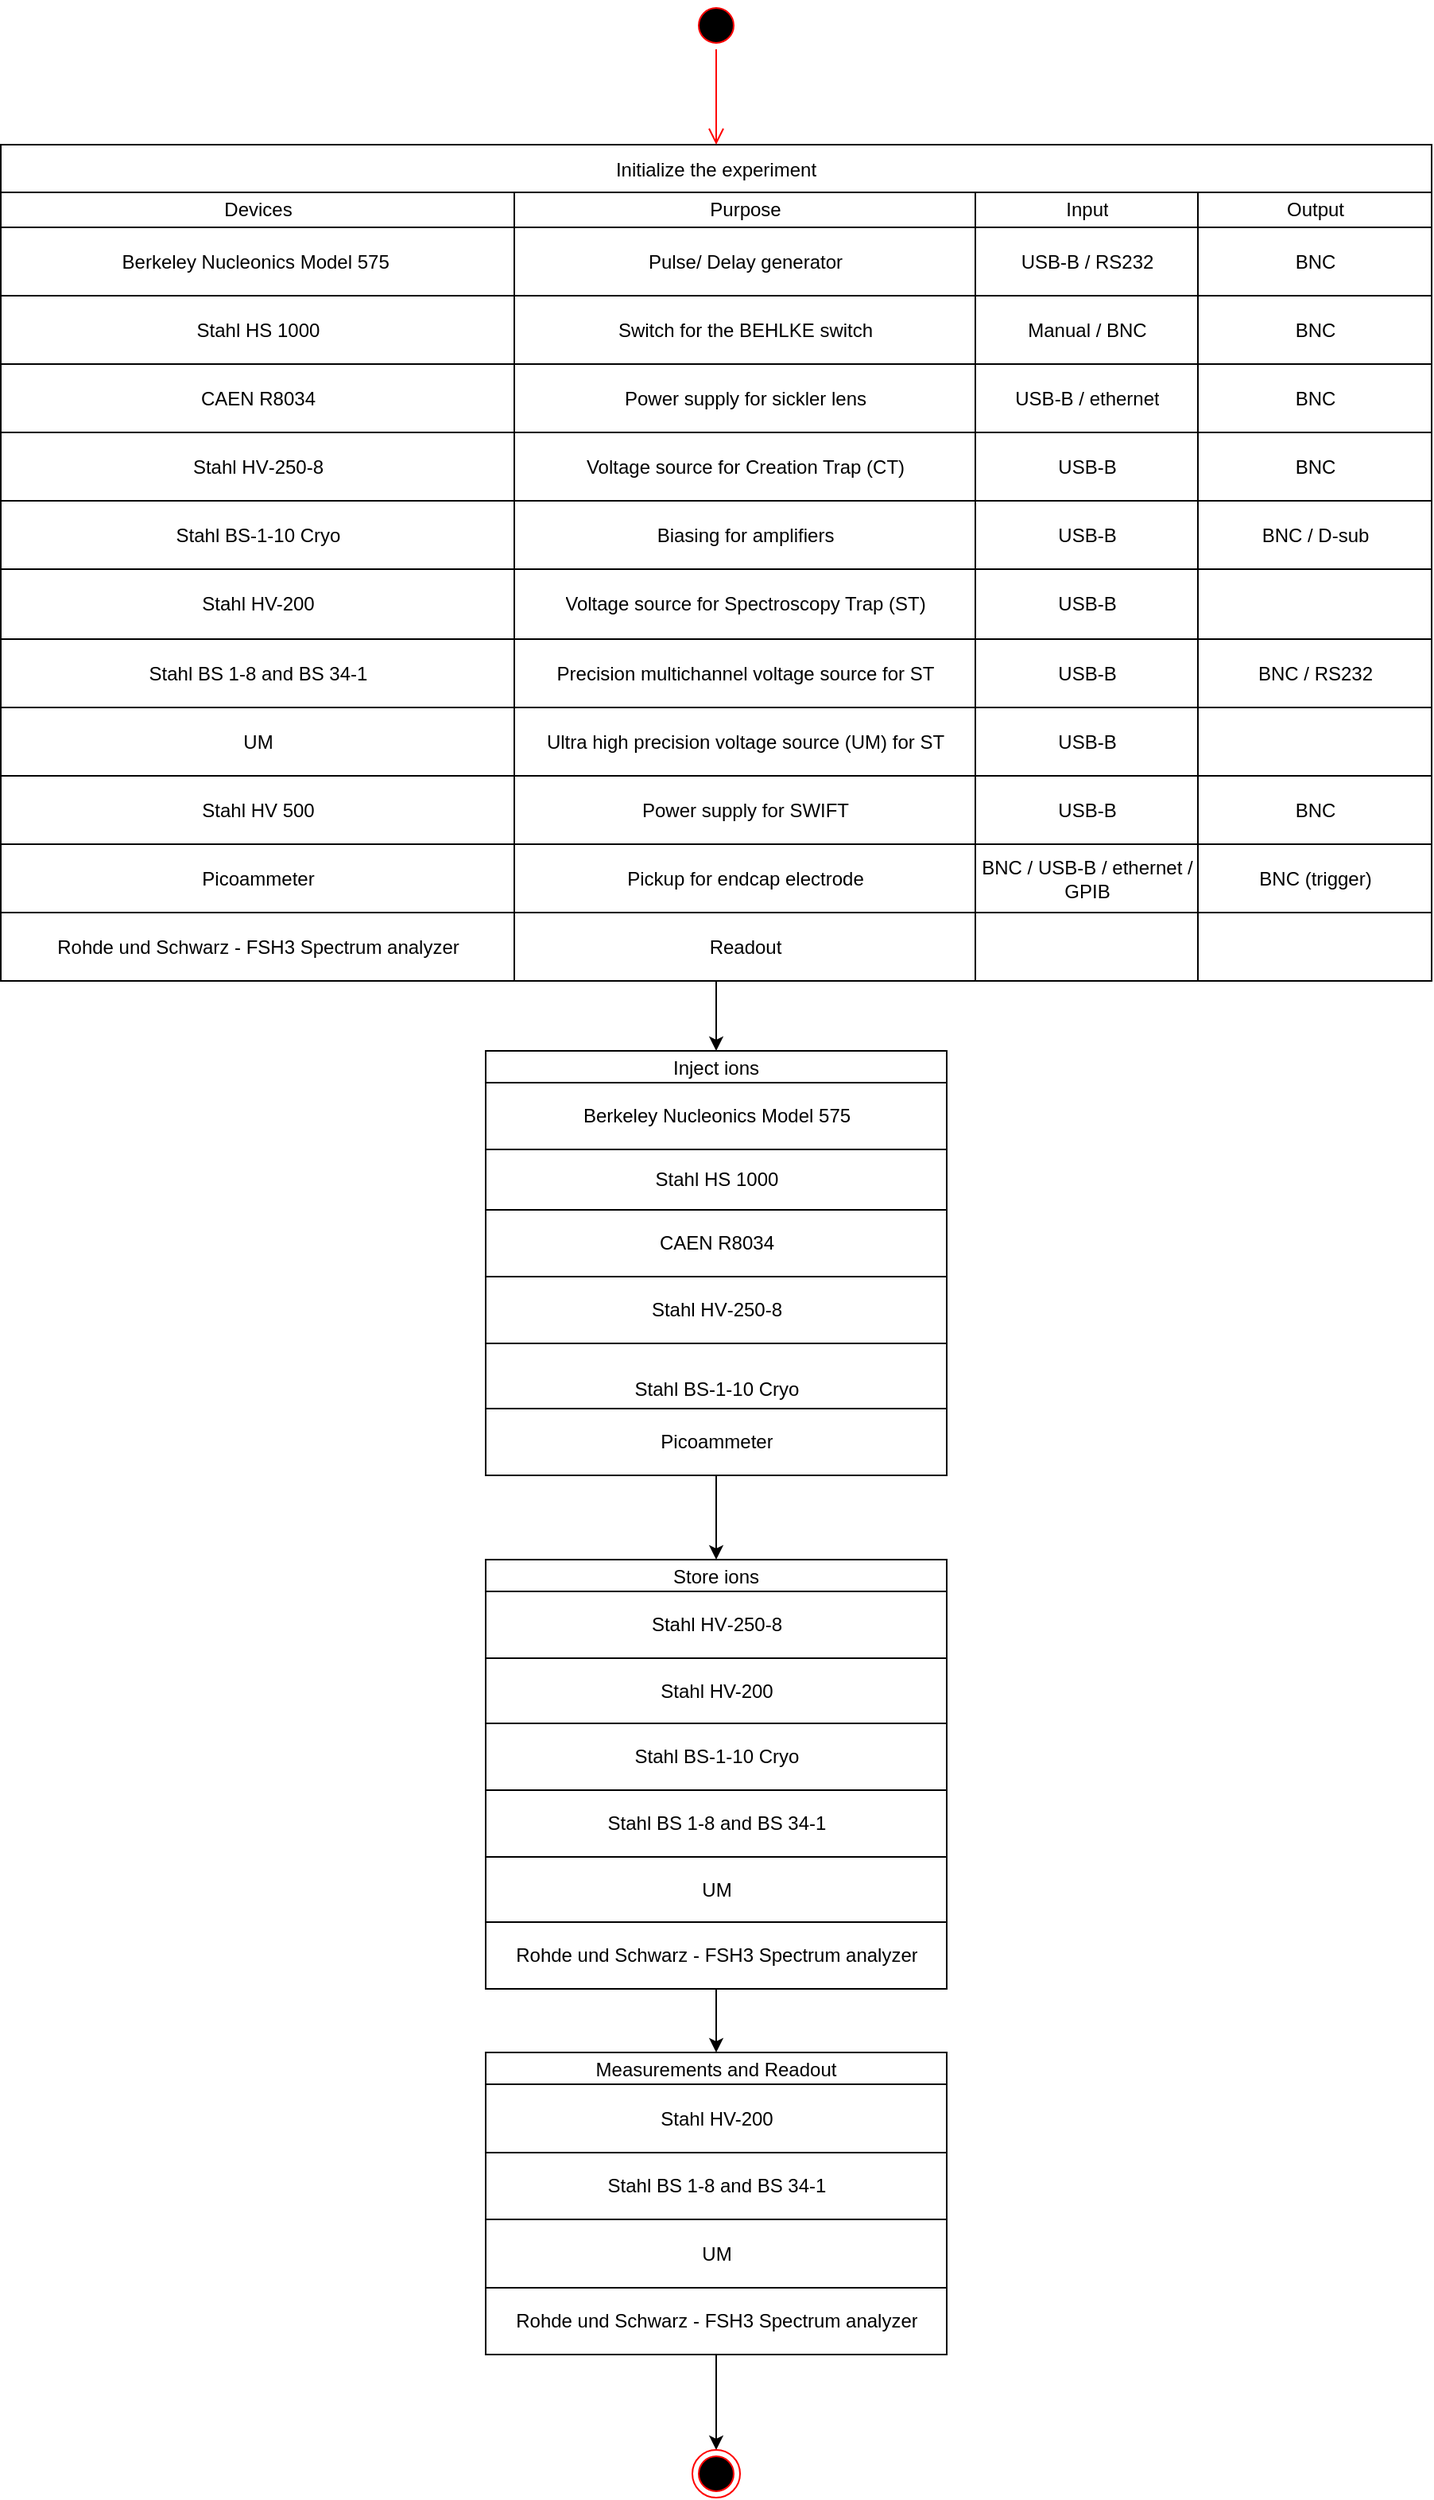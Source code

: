 <mxfile version="26.0.14">
  <diagram id="C5RBs43oDa-KdzZeNtuy" name="Page-1">
    <mxGraphModel dx="2345" dy="655" grid="1" gridSize="10" guides="1" tooltips="1" connect="1" arrows="1" fold="1" page="1" pageScale="1" pageWidth="827" pageHeight="1169" math="0" shadow="0">
      <root>
        <mxCell id="WIyWlLk6GJQsqaUBKTNV-0" />
        <mxCell id="WIyWlLk6GJQsqaUBKTNV-1" parent="WIyWlLk6GJQsqaUBKTNV-0" />
        <mxCell id="w3oDjt0MCiLCRGM7U3Oa-9" style="edgeStyle=orthogonalEdgeStyle;rounded=0;orthogonalLoop=1;jettySize=auto;html=1;exitX=0.5;exitY=1;exitDx=0;exitDy=0;" parent="WIyWlLk6GJQsqaUBKTNV-1" edge="1">
          <mxGeometry relative="1" as="geometry">
            <mxPoint x="357.5" y="510" as="sourcePoint" />
            <mxPoint x="357.5" y="510" as="targetPoint" />
          </mxGeometry>
        </mxCell>
        <mxCell id="w3oDjt0MCiLCRGM7U3Oa-10" style="edgeStyle=orthogonalEdgeStyle;rounded=0;orthogonalLoop=1;jettySize=auto;html=1;exitX=0.5;exitY=1;exitDx=0;exitDy=0;" parent="WIyWlLk6GJQsqaUBKTNV-1" edge="1">
          <mxGeometry relative="1" as="geometry">
            <mxPoint x="357.5" y="510" as="sourcePoint" />
            <mxPoint x="357.5" y="510" as="targetPoint" />
          </mxGeometry>
        </mxCell>
        <mxCell id="fThtwUrrI2s_Vn2d46SL-195" style="edgeStyle=orthogonalEdgeStyle;rounded=0;orthogonalLoop=1;jettySize=auto;html=1;entryX=0.5;entryY=0;entryDx=0;entryDy=0;" edge="1" parent="WIyWlLk6GJQsqaUBKTNV-1" source="fThtwUrrI2s_Vn2d46SL-78" target="fThtwUrrI2s_Vn2d46SL-127">
          <mxGeometry relative="1" as="geometry" />
        </mxCell>
        <mxCell id="fThtwUrrI2s_Vn2d46SL-78" value="Initialize the experiment" style="shape=table;startSize=30;container=1;collapsible=0;childLayout=tableLayout;" vertex="1" parent="WIyWlLk6GJQsqaUBKTNV-1">
          <mxGeometry x="-92.5" y="110" width="900.0" height="526" as="geometry" />
        </mxCell>
        <mxCell id="fThtwUrrI2s_Vn2d46SL-79" value="" style="shape=tableRow;horizontal=0;startSize=0;swimlaneHead=0;swimlaneBody=0;strokeColor=inherit;top=0;left=0;bottom=0;right=0;collapsible=0;dropTarget=0;fillColor=none;points=[[0,0.5],[1,0.5]];portConstraint=eastwest;" vertex="1" parent="fThtwUrrI2s_Vn2d46SL-78">
          <mxGeometry y="30" width="900.0" height="22" as="geometry" />
        </mxCell>
        <mxCell id="fThtwUrrI2s_Vn2d46SL-80" value="Devices" style="shape=partialRectangle;html=1;whiteSpace=wrap;connectable=0;strokeColor=inherit;overflow=hidden;fillColor=none;top=0;left=0;bottom=0;right=0;pointerEvents=1;" vertex="1" parent="fThtwUrrI2s_Vn2d46SL-79">
          <mxGeometry width="323" height="22" as="geometry">
            <mxRectangle width="323" height="22" as="alternateBounds" />
          </mxGeometry>
        </mxCell>
        <mxCell id="fThtwUrrI2s_Vn2d46SL-156" value="Purpose" style="shape=partialRectangle;html=1;whiteSpace=wrap;connectable=0;strokeColor=inherit;overflow=hidden;fillColor=none;top=0;left=0;bottom=0;right=0;pointerEvents=1;" vertex="1" parent="fThtwUrrI2s_Vn2d46SL-79">
          <mxGeometry x="323" width="290" height="22" as="geometry">
            <mxRectangle width="290" height="22" as="alternateBounds" />
          </mxGeometry>
        </mxCell>
        <mxCell id="fThtwUrrI2s_Vn2d46SL-81" value="Input" style="shape=partialRectangle;html=1;whiteSpace=wrap;connectable=0;strokeColor=inherit;overflow=hidden;fillColor=none;top=0;left=0;bottom=0;right=0;pointerEvents=1;" vertex="1" parent="fThtwUrrI2s_Vn2d46SL-79">
          <mxGeometry x="613" width="140" height="22" as="geometry">
            <mxRectangle width="140" height="22" as="alternateBounds" />
          </mxGeometry>
        </mxCell>
        <mxCell id="fThtwUrrI2s_Vn2d46SL-82" value="Output" style="shape=partialRectangle;html=1;whiteSpace=wrap;connectable=0;strokeColor=inherit;overflow=hidden;fillColor=none;top=0;left=0;bottom=0;right=0;pointerEvents=1;" vertex="1" parent="fThtwUrrI2s_Vn2d46SL-79">
          <mxGeometry x="753" width="147" height="22" as="geometry">
            <mxRectangle width="147" height="22" as="alternateBounds" />
          </mxGeometry>
        </mxCell>
        <mxCell id="fThtwUrrI2s_Vn2d46SL-83" value="" style="shape=tableRow;horizontal=0;startSize=0;swimlaneHead=0;swimlaneBody=0;strokeColor=inherit;top=0;left=0;bottom=0;right=0;collapsible=0;dropTarget=0;fillColor=none;points=[[0,0.5],[1,0.5]];portConstraint=eastwest;" vertex="1" parent="fThtwUrrI2s_Vn2d46SL-78">
          <mxGeometry y="52" width="900.0" height="43" as="geometry" />
        </mxCell>
        <mxCell id="fThtwUrrI2s_Vn2d46SL-84" value="Berkeley Nucleonics Model 575&amp;nbsp;" style="shape=partialRectangle;html=1;whiteSpace=wrap;connectable=0;strokeColor=inherit;overflow=hidden;fillColor=none;top=0;left=0;bottom=0;right=0;pointerEvents=1;" vertex="1" parent="fThtwUrrI2s_Vn2d46SL-83">
          <mxGeometry width="323" height="43" as="geometry">
            <mxRectangle width="323" height="43" as="alternateBounds" />
          </mxGeometry>
        </mxCell>
        <mxCell id="fThtwUrrI2s_Vn2d46SL-157" value="&lt;span style=&quot;text-align: left;&quot;&gt;Pulse/ Delay generator&lt;/span&gt;" style="shape=partialRectangle;html=1;whiteSpace=wrap;connectable=0;strokeColor=inherit;overflow=hidden;fillColor=none;top=0;left=0;bottom=0;right=0;pointerEvents=1;" vertex="1" parent="fThtwUrrI2s_Vn2d46SL-83">
          <mxGeometry x="323" width="290" height="43" as="geometry">
            <mxRectangle width="290" height="43" as="alternateBounds" />
          </mxGeometry>
        </mxCell>
        <mxCell id="fThtwUrrI2s_Vn2d46SL-85" value="USB-B / RS232" style="shape=partialRectangle;html=1;whiteSpace=wrap;connectable=0;strokeColor=inherit;overflow=hidden;fillColor=none;top=0;left=0;bottom=0;right=0;pointerEvents=1;" vertex="1" parent="fThtwUrrI2s_Vn2d46SL-83">
          <mxGeometry x="613" width="140" height="43" as="geometry">
            <mxRectangle width="140" height="43" as="alternateBounds" />
          </mxGeometry>
        </mxCell>
        <mxCell id="fThtwUrrI2s_Vn2d46SL-86" value="BNC" style="shape=partialRectangle;html=1;whiteSpace=wrap;connectable=0;strokeColor=inherit;overflow=hidden;fillColor=none;top=0;left=0;bottom=0;right=0;pointerEvents=1;" vertex="1" parent="fThtwUrrI2s_Vn2d46SL-83">
          <mxGeometry x="753" width="147" height="43" as="geometry">
            <mxRectangle width="147" height="43" as="alternateBounds" />
          </mxGeometry>
        </mxCell>
        <mxCell id="fThtwUrrI2s_Vn2d46SL-87" value="" style="shape=tableRow;horizontal=0;startSize=0;swimlaneHead=0;swimlaneBody=0;strokeColor=inherit;top=0;left=0;bottom=0;right=0;collapsible=0;dropTarget=0;fillColor=none;points=[[0,0.5],[1,0.5]];portConstraint=eastwest;" vertex="1" parent="fThtwUrrI2s_Vn2d46SL-78">
          <mxGeometry y="95" width="900.0" height="43" as="geometry" />
        </mxCell>
        <mxCell id="fThtwUrrI2s_Vn2d46SL-88" value="&lt;div style=&quot;text-align: left;&quot;&gt;Stahl HS 1000&lt;/div&gt;" style="shape=partialRectangle;html=1;whiteSpace=wrap;connectable=0;strokeColor=inherit;overflow=hidden;fillColor=none;top=0;left=0;bottom=0;right=0;pointerEvents=1;" vertex="1" parent="fThtwUrrI2s_Vn2d46SL-87">
          <mxGeometry width="323" height="43" as="geometry">
            <mxRectangle width="323" height="43" as="alternateBounds" />
          </mxGeometry>
        </mxCell>
        <mxCell id="fThtwUrrI2s_Vn2d46SL-158" value="&lt;span style=&quot;text-align: left;&quot;&gt;Switch for the BEHLKE switch&lt;/span&gt;" style="shape=partialRectangle;html=1;whiteSpace=wrap;connectable=0;strokeColor=inherit;overflow=hidden;fillColor=none;top=0;left=0;bottom=0;right=0;pointerEvents=1;" vertex="1" parent="fThtwUrrI2s_Vn2d46SL-87">
          <mxGeometry x="323" width="290" height="43" as="geometry">
            <mxRectangle width="290" height="43" as="alternateBounds" />
          </mxGeometry>
        </mxCell>
        <mxCell id="fThtwUrrI2s_Vn2d46SL-89" value="Manual / BNC" style="shape=partialRectangle;html=1;whiteSpace=wrap;connectable=0;strokeColor=inherit;overflow=hidden;fillColor=none;top=0;left=0;bottom=0;right=0;pointerEvents=1;" vertex="1" parent="fThtwUrrI2s_Vn2d46SL-87">
          <mxGeometry x="613" width="140" height="43" as="geometry">
            <mxRectangle width="140" height="43" as="alternateBounds" />
          </mxGeometry>
        </mxCell>
        <mxCell id="fThtwUrrI2s_Vn2d46SL-90" value="BNC" style="shape=partialRectangle;html=1;whiteSpace=wrap;connectable=0;strokeColor=inherit;overflow=hidden;fillColor=none;top=0;left=0;bottom=0;right=0;pointerEvents=1;" vertex="1" parent="fThtwUrrI2s_Vn2d46SL-87">
          <mxGeometry x="753" width="147" height="43" as="geometry">
            <mxRectangle width="147" height="43" as="alternateBounds" />
          </mxGeometry>
        </mxCell>
        <mxCell id="fThtwUrrI2s_Vn2d46SL-91" value="" style="shape=tableRow;horizontal=0;startSize=0;swimlaneHead=0;swimlaneBody=0;strokeColor=inherit;top=0;left=0;bottom=0;right=0;collapsible=0;dropTarget=0;fillColor=none;points=[[0,0.5],[1,0.5]];portConstraint=eastwest;" vertex="1" parent="fThtwUrrI2s_Vn2d46SL-78">
          <mxGeometry y="138" width="900.0" height="43" as="geometry" />
        </mxCell>
        <mxCell id="fThtwUrrI2s_Vn2d46SL-92" value="CAEN R8034" style="shape=partialRectangle;html=1;whiteSpace=wrap;connectable=0;strokeColor=inherit;overflow=hidden;fillColor=none;top=0;left=0;bottom=0;right=0;pointerEvents=1;" vertex="1" parent="fThtwUrrI2s_Vn2d46SL-91">
          <mxGeometry width="323" height="43" as="geometry">
            <mxRectangle width="323" height="43" as="alternateBounds" />
          </mxGeometry>
        </mxCell>
        <mxCell id="fThtwUrrI2s_Vn2d46SL-159" value="&lt;span style=&quot;text-align: left;&quot;&gt;Power supply for sickler lens&lt;/span&gt;" style="shape=partialRectangle;html=1;whiteSpace=wrap;connectable=0;strokeColor=inherit;overflow=hidden;fillColor=none;top=0;left=0;bottom=0;right=0;pointerEvents=1;" vertex="1" parent="fThtwUrrI2s_Vn2d46SL-91">
          <mxGeometry x="323" width="290" height="43" as="geometry">
            <mxRectangle width="290" height="43" as="alternateBounds" />
          </mxGeometry>
        </mxCell>
        <mxCell id="fThtwUrrI2s_Vn2d46SL-93" value="USB-B / ethernet" style="shape=partialRectangle;html=1;whiteSpace=wrap;connectable=0;strokeColor=inherit;overflow=hidden;fillColor=none;top=0;left=0;bottom=0;right=0;pointerEvents=1;" vertex="1" parent="fThtwUrrI2s_Vn2d46SL-91">
          <mxGeometry x="613" width="140" height="43" as="geometry">
            <mxRectangle width="140" height="43" as="alternateBounds" />
          </mxGeometry>
        </mxCell>
        <mxCell id="fThtwUrrI2s_Vn2d46SL-94" value="BNC" style="shape=partialRectangle;html=1;whiteSpace=wrap;connectable=0;strokeColor=inherit;overflow=hidden;fillColor=none;top=0;left=0;bottom=0;right=0;pointerEvents=1;" vertex="1" parent="fThtwUrrI2s_Vn2d46SL-91">
          <mxGeometry x="753" width="147" height="43" as="geometry">
            <mxRectangle width="147" height="43" as="alternateBounds" />
          </mxGeometry>
        </mxCell>
        <mxCell id="fThtwUrrI2s_Vn2d46SL-95" value="" style="shape=tableRow;horizontal=0;startSize=0;swimlaneHead=0;swimlaneBody=0;strokeColor=inherit;top=0;left=0;bottom=0;right=0;collapsible=0;dropTarget=0;fillColor=none;points=[[0,0.5],[1,0.5]];portConstraint=eastwest;" vertex="1" parent="fThtwUrrI2s_Vn2d46SL-78">
          <mxGeometry y="181" width="900.0" height="43" as="geometry" />
        </mxCell>
        <mxCell id="fThtwUrrI2s_Vn2d46SL-96" value="Stahl HV‐250‐8" style="shape=partialRectangle;html=1;whiteSpace=wrap;connectable=0;strokeColor=inherit;overflow=hidden;fillColor=none;top=0;left=0;bottom=0;right=0;pointerEvents=1;" vertex="1" parent="fThtwUrrI2s_Vn2d46SL-95">
          <mxGeometry width="323" height="43" as="geometry">
            <mxRectangle width="323" height="43" as="alternateBounds" />
          </mxGeometry>
        </mxCell>
        <mxCell id="fThtwUrrI2s_Vn2d46SL-160" value="&lt;span style=&quot;text-align: left;&quot;&gt;Voltage source for Creation Trap (CT)&lt;/span&gt;" style="shape=partialRectangle;html=1;whiteSpace=wrap;connectable=0;strokeColor=inherit;overflow=hidden;fillColor=none;top=0;left=0;bottom=0;right=0;pointerEvents=1;" vertex="1" parent="fThtwUrrI2s_Vn2d46SL-95">
          <mxGeometry x="323" width="290" height="43" as="geometry">
            <mxRectangle width="290" height="43" as="alternateBounds" />
          </mxGeometry>
        </mxCell>
        <mxCell id="fThtwUrrI2s_Vn2d46SL-97" value="USB-B" style="shape=partialRectangle;html=1;whiteSpace=wrap;connectable=0;strokeColor=inherit;overflow=hidden;fillColor=none;top=0;left=0;bottom=0;right=0;pointerEvents=1;" vertex="1" parent="fThtwUrrI2s_Vn2d46SL-95">
          <mxGeometry x="613" width="140" height="43" as="geometry">
            <mxRectangle width="140" height="43" as="alternateBounds" />
          </mxGeometry>
        </mxCell>
        <mxCell id="fThtwUrrI2s_Vn2d46SL-98" value="BNC" style="shape=partialRectangle;html=1;whiteSpace=wrap;connectable=0;strokeColor=inherit;overflow=hidden;fillColor=none;top=0;left=0;bottom=0;right=0;pointerEvents=1;" vertex="1" parent="fThtwUrrI2s_Vn2d46SL-95">
          <mxGeometry x="753" width="147" height="43" as="geometry">
            <mxRectangle width="147" height="43" as="alternateBounds" />
          </mxGeometry>
        </mxCell>
        <mxCell id="fThtwUrrI2s_Vn2d46SL-99" value="" style="shape=tableRow;horizontal=0;startSize=0;swimlaneHead=0;swimlaneBody=0;strokeColor=inherit;top=0;left=0;bottom=0;right=0;collapsible=0;dropTarget=0;fillColor=none;points=[[0,0.5],[1,0.5]];portConstraint=eastwest;" vertex="1" parent="fThtwUrrI2s_Vn2d46SL-78">
          <mxGeometry y="224" width="900.0" height="43" as="geometry" />
        </mxCell>
        <mxCell id="fThtwUrrI2s_Vn2d46SL-100" value="Stahl BS-1-10 Cryo" style="shape=partialRectangle;html=1;whiteSpace=wrap;connectable=0;strokeColor=inherit;overflow=hidden;fillColor=none;top=0;left=0;bottom=0;right=0;pointerEvents=1;" vertex="1" parent="fThtwUrrI2s_Vn2d46SL-99">
          <mxGeometry width="323" height="43" as="geometry">
            <mxRectangle width="323" height="43" as="alternateBounds" />
          </mxGeometry>
        </mxCell>
        <mxCell id="fThtwUrrI2s_Vn2d46SL-161" value="&lt;span style=&quot;text-align: left;&quot;&gt;Biasing for amplifiers&lt;/span&gt;" style="shape=partialRectangle;html=1;whiteSpace=wrap;connectable=0;strokeColor=inherit;overflow=hidden;fillColor=none;top=0;left=0;bottom=0;right=0;pointerEvents=1;" vertex="1" parent="fThtwUrrI2s_Vn2d46SL-99">
          <mxGeometry x="323" width="290" height="43" as="geometry">
            <mxRectangle width="290" height="43" as="alternateBounds" />
          </mxGeometry>
        </mxCell>
        <mxCell id="fThtwUrrI2s_Vn2d46SL-101" value="USB-B" style="shape=partialRectangle;html=1;whiteSpace=wrap;connectable=0;strokeColor=inherit;overflow=hidden;fillColor=none;top=0;left=0;bottom=0;right=0;pointerEvents=1;" vertex="1" parent="fThtwUrrI2s_Vn2d46SL-99">
          <mxGeometry x="613" width="140" height="43" as="geometry">
            <mxRectangle width="140" height="43" as="alternateBounds" />
          </mxGeometry>
        </mxCell>
        <mxCell id="fThtwUrrI2s_Vn2d46SL-102" value="BNC / D-sub" style="shape=partialRectangle;html=1;whiteSpace=wrap;connectable=0;strokeColor=inherit;overflow=hidden;fillColor=none;top=0;left=0;bottom=0;right=0;pointerEvents=1;" vertex="1" parent="fThtwUrrI2s_Vn2d46SL-99">
          <mxGeometry x="753" width="147" height="43" as="geometry">
            <mxRectangle width="147" height="43" as="alternateBounds" />
          </mxGeometry>
        </mxCell>
        <mxCell id="fThtwUrrI2s_Vn2d46SL-103" value="" style="shape=tableRow;horizontal=0;startSize=0;swimlaneHead=0;swimlaneBody=0;strokeColor=inherit;top=0;left=0;bottom=0;right=0;collapsible=0;dropTarget=0;fillColor=none;points=[[0,0.5],[1,0.5]];portConstraint=eastwest;" vertex="1" parent="fThtwUrrI2s_Vn2d46SL-78">
          <mxGeometry y="267" width="900.0" height="44" as="geometry" />
        </mxCell>
        <mxCell id="fThtwUrrI2s_Vn2d46SL-104" value="Stahl HV-200" style="shape=partialRectangle;html=1;whiteSpace=wrap;connectable=0;strokeColor=inherit;overflow=hidden;fillColor=none;top=0;left=0;bottom=0;right=0;pointerEvents=1;" vertex="1" parent="fThtwUrrI2s_Vn2d46SL-103">
          <mxGeometry width="323" height="44" as="geometry">
            <mxRectangle width="323" height="44" as="alternateBounds" />
          </mxGeometry>
        </mxCell>
        <mxCell id="fThtwUrrI2s_Vn2d46SL-162" value="&lt;span style=&quot;text-align: left;&quot;&gt;Voltage source for Spectroscopy Trap (ST)&lt;/span&gt;" style="shape=partialRectangle;html=1;whiteSpace=wrap;connectable=0;strokeColor=inherit;overflow=hidden;fillColor=none;top=0;left=0;bottom=0;right=0;pointerEvents=1;" vertex="1" parent="fThtwUrrI2s_Vn2d46SL-103">
          <mxGeometry x="323" width="290" height="44" as="geometry">
            <mxRectangle width="290" height="44" as="alternateBounds" />
          </mxGeometry>
        </mxCell>
        <mxCell id="fThtwUrrI2s_Vn2d46SL-105" value="USB-B" style="shape=partialRectangle;html=1;whiteSpace=wrap;connectable=0;strokeColor=inherit;overflow=hidden;fillColor=none;top=0;left=0;bottom=0;right=0;pointerEvents=1;" vertex="1" parent="fThtwUrrI2s_Vn2d46SL-103">
          <mxGeometry x="613" width="140" height="44" as="geometry">
            <mxRectangle width="140" height="44" as="alternateBounds" />
          </mxGeometry>
        </mxCell>
        <mxCell id="fThtwUrrI2s_Vn2d46SL-106" value="" style="shape=partialRectangle;html=1;whiteSpace=wrap;connectable=0;strokeColor=inherit;overflow=hidden;fillColor=none;top=0;left=0;bottom=0;right=0;pointerEvents=1;" vertex="1" parent="fThtwUrrI2s_Vn2d46SL-103">
          <mxGeometry x="753" width="147" height="44" as="geometry">
            <mxRectangle width="147" height="44" as="alternateBounds" />
          </mxGeometry>
        </mxCell>
        <mxCell id="fThtwUrrI2s_Vn2d46SL-107" value="" style="shape=tableRow;horizontal=0;startSize=0;swimlaneHead=0;swimlaneBody=0;strokeColor=inherit;top=0;left=0;bottom=0;right=0;collapsible=0;dropTarget=0;fillColor=none;points=[[0,0.5],[1,0.5]];portConstraint=eastwest;" vertex="1" parent="fThtwUrrI2s_Vn2d46SL-78">
          <mxGeometry y="311" width="900.0" height="43" as="geometry" />
        </mxCell>
        <mxCell id="fThtwUrrI2s_Vn2d46SL-108" value="Stahl BS 1-8 and BS 34-1" style="shape=partialRectangle;html=1;whiteSpace=wrap;connectable=0;strokeColor=inherit;overflow=hidden;fillColor=none;top=0;left=0;bottom=0;right=0;pointerEvents=1;" vertex="1" parent="fThtwUrrI2s_Vn2d46SL-107">
          <mxGeometry width="323" height="43" as="geometry">
            <mxRectangle width="323" height="43" as="alternateBounds" />
          </mxGeometry>
        </mxCell>
        <mxCell id="fThtwUrrI2s_Vn2d46SL-163" value="&lt;span style=&quot;text-align: left;&quot;&gt;Precision multichannel voltage source for ST&lt;/span&gt;" style="shape=partialRectangle;html=1;whiteSpace=wrap;connectable=0;strokeColor=inherit;overflow=hidden;fillColor=none;top=0;left=0;bottom=0;right=0;pointerEvents=1;" vertex="1" parent="fThtwUrrI2s_Vn2d46SL-107">
          <mxGeometry x="323" width="290" height="43" as="geometry">
            <mxRectangle width="290" height="43" as="alternateBounds" />
          </mxGeometry>
        </mxCell>
        <mxCell id="fThtwUrrI2s_Vn2d46SL-109" value="USB-B" style="shape=partialRectangle;html=1;whiteSpace=wrap;connectable=0;strokeColor=inherit;overflow=hidden;fillColor=none;top=0;left=0;bottom=0;right=0;pointerEvents=1;" vertex="1" parent="fThtwUrrI2s_Vn2d46SL-107">
          <mxGeometry x="613" width="140" height="43" as="geometry">
            <mxRectangle width="140" height="43" as="alternateBounds" />
          </mxGeometry>
        </mxCell>
        <mxCell id="fThtwUrrI2s_Vn2d46SL-110" value="BNC / RS232" style="shape=partialRectangle;html=1;whiteSpace=wrap;connectable=0;strokeColor=inherit;overflow=hidden;fillColor=none;top=0;left=0;bottom=0;right=0;pointerEvents=1;" vertex="1" parent="fThtwUrrI2s_Vn2d46SL-107">
          <mxGeometry x="753" width="147" height="43" as="geometry">
            <mxRectangle width="147" height="43" as="alternateBounds" />
          </mxGeometry>
        </mxCell>
        <mxCell id="fThtwUrrI2s_Vn2d46SL-111" value="" style="shape=tableRow;horizontal=0;startSize=0;swimlaneHead=0;swimlaneBody=0;strokeColor=inherit;top=0;left=0;bottom=0;right=0;collapsible=0;dropTarget=0;fillColor=none;points=[[0,0.5],[1,0.5]];portConstraint=eastwest;" vertex="1" parent="fThtwUrrI2s_Vn2d46SL-78">
          <mxGeometry y="354" width="900.0" height="43" as="geometry" />
        </mxCell>
        <mxCell id="fThtwUrrI2s_Vn2d46SL-112" value="UM" style="shape=partialRectangle;html=1;whiteSpace=wrap;connectable=0;strokeColor=inherit;overflow=hidden;fillColor=none;top=0;left=0;bottom=0;right=0;pointerEvents=1;" vertex="1" parent="fThtwUrrI2s_Vn2d46SL-111">
          <mxGeometry width="323" height="43" as="geometry">
            <mxRectangle width="323" height="43" as="alternateBounds" />
          </mxGeometry>
        </mxCell>
        <mxCell id="fThtwUrrI2s_Vn2d46SL-164" value="&lt;span style=&quot;text-align: left;&quot;&gt;Ultra high precision voltage source (UM) for ST&lt;/span&gt;" style="shape=partialRectangle;html=1;whiteSpace=wrap;connectable=0;strokeColor=inherit;overflow=hidden;fillColor=none;top=0;left=0;bottom=0;right=0;pointerEvents=1;" vertex="1" parent="fThtwUrrI2s_Vn2d46SL-111">
          <mxGeometry x="323" width="290" height="43" as="geometry">
            <mxRectangle width="290" height="43" as="alternateBounds" />
          </mxGeometry>
        </mxCell>
        <mxCell id="fThtwUrrI2s_Vn2d46SL-113" value="USB-B" style="shape=partialRectangle;html=1;whiteSpace=wrap;connectable=0;strokeColor=inherit;overflow=hidden;fillColor=none;top=0;left=0;bottom=0;right=0;pointerEvents=1;" vertex="1" parent="fThtwUrrI2s_Vn2d46SL-111">
          <mxGeometry x="613" width="140" height="43" as="geometry">
            <mxRectangle width="140" height="43" as="alternateBounds" />
          </mxGeometry>
        </mxCell>
        <mxCell id="fThtwUrrI2s_Vn2d46SL-114" value="" style="shape=partialRectangle;html=1;whiteSpace=wrap;connectable=0;strokeColor=inherit;overflow=hidden;fillColor=none;top=0;left=0;bottom=0;right=0;pointerEvents=1;" vertex="1" parent="fThtwUrrI2s_Vn2d46SL-111">
          <mxGeometry x="753" width="147" height="43" as="geometry">
            <mxRectangle width="147" height="43" as="alternateBounds" />
          </mxGeometry>
        </mxCell>
        <mxCell id="fThtwUrrI2s_Vn2d46SL-115" value="" style="shape=tableRow;horizontal=0;startSize=0;swimlaneHead=0;swimlaneBody=0;strokeColor=inherit;top=0;left=0;bottom=0;right=0;collapsible=0;dropTarget=0;fillColor=none;points=[[0,0.5],[1,0.5]];portConstraint=eastwest;" vertex="1" parent="fThtwUrrI2s_Vn2d46SL-78">
          <mxGeometry y="397" width="900.0" height="43" as="geometry" />
        </mxCell>
        <mxCell id="fThtwUrrI2s_Vn2d46SL-116" value="Stahl HV 500" style="shape=partialRectangle;html=1;whiteSpace=wrap;connectable=0;strokeColor=inherit;overflow=hidden;fillColor=none;top=0;left=0;bottom=0;right=0;pointerEvents=1;" vertex="1" parent="fThtwUrrI2s_Vn2d46SL-115">
          <mxGeometry width="323" height="43" as="geometry">
            <mxRectangle width="323" height="43" as="alternateBounds" />
          </mxGeometry>
        </mxCell>
        <mxCell id="fThtwUrrI2s_Vn2d46SL-165" value="&lt;span style=&quot;text-align: left;&quot;&gt;Power supply for SWIFT&lt;/span&gt;" style="shape=partialRectangle;html=1;whiteSpace=wrap;connectable=0;strokeColor=inherit;overflow=hidden;fillColor=none;top=0;left=0;bottom=0;right=0;pointerEvents=1;" vertex="1" parent="fThtwUrrI2s_Vn2d46SL-115">
          <mxGeometry x="323" width="290" height="43" as="geometry">
            <mxRectangle width="290" height="43" as="alternateBounds" />
          </mxGeometry>
        </mxCell>
        <mxCell id="fThtwUrrI2s_Vn2d46SL-117" value="USB-B" style="shape=partialRectangle;html=1;whiteSpace=wrap;connectable=0;strokeColor=inherit;overflow=hidden;fillColor=none;top=0;left=0;bottom=0;right=0;pointerEvents=1;" vertex="1" parent="fThtwUrrI2s_Vn2d46SL-115">
          <mxGeometry x="613" width="140" height="43" as="geometry">
            <mxRectangle width="140" height="43" as="alternateBounds" />
          </mxGeometry>
        </mxCell>
        <mxCell id="fThtwUrrI2s_Vn2d46SL-118" value="BNC" style="shape=partialRectangle;html=1;whiteSpace=wrap;connectable=0;strokeColor=inherit;overflow=hidden;fillColor=none;top=0;left=0;bottom=0;right=0;pointerEvents=1;" vertex="1" parent="fThtwUrrI2s_Vn2d46SL-115">
          <mxGeometry x="753" width="147" height="43" as="geometry">
            <mxRectangle width="147" height="43" as="alternateBounds" />
          </mxGeometry>
        </mxCell>
        <mxCell id="fThtwUrrI2s_Vn2d46SL-152" style="shape=tableRow;horizontal=0;startSize=0;swimlaneHead=0;swimlaneBody=0;strokeColor=inherit;top=0;left=0;bottom=0;right=0;collapsible=0;dropTarget=0;fillColor=none;points=[[0,0.5],[1,0.5]];portConstraint=eastwest;" vertex="1" parent="fThtwUrrI2s_Vn2d46SL-78">
          <mxGeometry y="440" width="900.0" height="43" as="geometry" />
        </mxCell>
        <mxCell id="fThtwUrrI2s_Vn2d46SL-153" value="&lt;div style=&quot;text-align: left;&quot;&gt;Picoammeter&lt;/div&gt;" style="shape=partialRectangle;html=1;whiteSpace=wrap;connectable=0;strokeColor=inherit;overflow=hidden;fillColor=none;top=0;left=0;bottom=0;right=0;pointerEvents=1;" vertex="1" parent="fThtwUrrI2s_Vn2d46SL-152">
          <mxGeometry width="323" height="43" as="geometry">
            <mxRectangle width="323" height="43" as="alternateBounds" />
          </mxGeometry>
        </mxCell>
        <mxCell id="fThtwUrrI2s_Vn2d46SL-166" value="Pickup for endcap electrode" style="shape=partialRectangle;html=1;whiteSpace=wrap;connectable=0;strokeColor=inherit;overflow=hidden;fillColor=none;top=0;left=0;bottom=0;right=0;pointerEvents=1;" vertex="1" parent="fThtwUrrI2s_Vn2d46SL-152">
          <mxGeometry x="323" width="290" height="43" as="geometry">
            <mxRectangle width="290" height="43" as="alternateBounds" />
          </mxGeometry>
        </mxCell>
        <mxCell id="fThtwUrrI2s_Vn2d46SL-154" value="BNC / USB-B / ethernet / GPIB" style="shape=partialRectangle;html=1;whiteSpace=wrap;connectable=0;strokeColor=inherit;overflow=hidden;fillColor=none;top=0;left=0;bottom=0;right=0;pointerEvents=1;" vertex="1" parent="fThtwUrrI2s_Vn2d46SL-152">
          <mxGeometry x="613" width="140" height="43" as="geometry">
            <mxRectangle width="140" height="43" as="alternateBounds" />
          </mxGeometry>
        </mxCell>
        <mxCell id="fThtwUrrI2s_Vn2d46SL-155" value="BNC (trigger)" style="shape=partialRectangle;html=1;whiteSpace=wrap;connectable=0;strokeColor=inherit;overflow=hidden;fillColor=none;top=0;left=0;bottom=0;right=0;pointerEvents=1;" vertex="1" parent="fThtwUrrI2s_Vn2d46SL-152">
          <mxGeometry x="753" width="147" height="43" as="geometry">
            <mxRectangle width="147" height="43" as="alternateBounds" />
          </mxGeometry>
        </mxCell>
        <mxCell id="fThtwUrrI2s_Vn2d46SL-123" style="shape=tableRow;horizontal=0;startSize=0;swimlaneHead=0;swimlaneBody=0;strokeColor=inherit;top=0;left=0;bottom=0;right=0;collapsible=0;dropTarget=0;fillColor=none;points=[[0,0.5],[1,0.5]];portConstraint=eastwest;" vertex="1" parent="fThtwUrrI2s_Vn2d46SL-78">
          <mxGeometry y="483" width="900.0" height="43" as="geometry" />
        </mxCell>
        <mxCell id="fThtwUrrI2s_Vn2d46SL-124" value="Rohde und Schwarz - FSH3 Spectrum analyzer" style="shape=partialRectangle;html=1;whiteSpace=wrap;connectable=0;strokeColor=inherit;overflow=hidden;fillColor=none;top=0;left=0;bottom=0;right=0;pointerEvents=1;" vertex="1" parent="fThtwUrrI2s_Vn2d46SL-123">
          <mxGeometry width="323" height="43" as="geometry">
            <mxRectangle width="323" height="43" as="alternateBounds" />
          </mxGeometry>
        </mxCell>
        <mxCell id="fThtwUrrI2s_Vn2d46SL-167" value="&lt;span style=&quot;text-align: left;&quot;&gt;Readout&lt;/span&gt;" style="shape=partialRectangle;html=1;whiteSpace=wrap;connectable=0;strokeColor=inherit;overflow=hidden;fillColor=none;top=0;left=0;bottom=0;right=0;pointerEvents=1;" vertex="1" parent="fThtwUrrI2s_Vn2d46SL-123">
          <mxGeometry x="323" width="290" height="43" as="geometry">
            <mxRectangle width="290" height="43" as="alternateBounds" />
          </mxGeometry>
        </mxCell>
        <mxCell id="fThtwUrrI2s_Vn2d46SL-125" style="shape=partialRectangle;html=1;whiteSpace=wrap;connectable=0;strokeColor=inherit;overflow=hidden;fillColor=none;top=0;left=0;bottom=0;right=0;pointerEvents=1;" vertex="1" parent="fThtwUrrI2s_Vn2d46SL-123">
          <mxGeometry x="613" width="140" height="43" as="geometry">
            <mxRectangle width="140" height="43" as="alternateBounds" />
          </mxGeometry>
        </mxCell>
        <mxCell id="fThtwUrrI2s_Vn2d46SL-126" style="shape=partialRectangle;html=1;whiteSpace=wrap;connectable=0;strokeColor=inherit;overflow=hidden;fillColor=none;top=0;left=0;bottom=0;right=0;pointerEvents=1;" vertex="1" parent="fThtwUrrI2s_Vn2d46SL-123">
          <mxGeometry x="753" width="147" height="43" as="geometry">
            <mxRectangle width="147" height="43" as="alternateBounds" />
          </mxGeometry>
        </mxCell>
        <mxCell id="fThtwUrrI2s_Vn2d46SL-196" style="edgeStyle=orthogonalEdgeStyle;rounded=0;orthogonalLoop=1;jettySize=auto;html=1;entryX=0.5;entryY=0;entryDx=0;entryDy=0;" edge="1" parent="WIyWlLk6GJQsqaUBKTNV-1" source="fThtwUrrI2s_Vn2d46SL-127" target="fThtwUrrI2s_Vn2d46SL-168">
          <mxGeometry relative="1" as="geometry" />
        </mxCell>
        <mxCell id="fThtwUrrI2s_Vn2d46SL-127" value="Inject ions" style="shape=table;startSize=20;container=1;collapsible=0;childLayout=tableLayout;" vertex="1" parent="WIyWlLk6GJQsqaUBKTNV-1">
          <mxGeometry x="212.5" y="680" width="290" height="267" as="geometry" />
        </mxCell>
        <mxCell id="fThtwUrrI2s_Vn2d46SL-128" value="" style="shape=tableRow;horizontal=0;startSize=0;swimlaneHead=0;swimlaneBody=0;strokeColor=inherit;top=0;left=0;bottom=0;right=0;collapsible=0;dropTarget=0;fillColor=none;points=[[0,0.5],[1,0.5]];portConstraint=eastwest;" vertex="1" parent="fThtwUrrI2s_Vn2d46SL-127">
          <mxGeometry y="20" width="290" height="42" as="geometry" />
        </mxCell>
        <mxCell id="fThtwUrrI2s_Vn2d46SL-130" value="Berkeley Nucleonics Model 575" style="shape=partialRectangle;html=1;whiteSpace=wrap;connectable=0;strokeColor=inherit;overflow=hidden;fillColor=none;top=0;left=0;bottom=0;right=0;pointerEvents=1;" vertex="1" parent="fThtwUrrI2s_Vn2d46SL-128">
          <mxGeometry width="290" height="42" as="geometry">
            <mxRectangle width="290" height="42" as="alternateBounds" />
          </mxGeometry>
        </mxCell>
        <mxCell id="fThtwUrrI2s_Vn2d46SL-131" value="" style="shape=tableRow;horizontal=0;startSize=0;swimlaneHead=0;swimlaneBody=0;strokeColor=inherit;top=0;left=0;bottom=0;right=0;collapsible=0;dropTarget=0;fillColor=none;points=[[0,0.5],[1,0.5]];portConstraint=eastwest;" vertex="1" parent="fThtwUrrI2s_Vn2d46SL-127">
          <mxGeometry y="62" width="290" height="38" as="geometry" />
        </mxCell>
        <mxCell id="fThtwUrrI2s_Vn2d46SL-133" value="&lt;div&gt;Stahl HS 1000&lt;/div&gt;" style="shape=partialRectangle;html=1;whiteSpace=wrap;connectable=0;strokeColor=inherit;overflow=hidden;fillColor=none;top=0;left=0;bottom=0;right=0;pointerEvents=1;" vertex="1" parent="fThtwUrrI2s_Vn2d46SL-131">
          <mxGeometry width="290" height="38" as="geometry">
            <mxRectangle width="290" height="38" as="alternateBounds" />
          </mxGeometry>
        </mxCell>
        <mxCell id="fThtwUrrI2s_Vn2d46SL-134" value="" style="shape=tableRow;horizontal=0;startSize=0;swimlaneHead=0;swimlaneBody=0;strokeColor=inherit;top=0;left=0;bottom=0;right=0;collapsible=0;dropTarget=0;fillColor=none;points=[[0,0.5],[1,0.5]];portConstraint=eastwest;" vertex="1" parent="fThtwUrrI2s_Vn2d46SL-127">
          <mxGeometry y="100" width="290" height="42" as="geometry" />
        </mxCell>
        <mxCell id="fThtwUrrI2s_Vn2d46SL-136" value="&lt;div&gt;CAEN R8034&lt;/div&gt;" style="shape=partialRectangle;html=1;whiteSpace=wrap;connectable=0;strokeColor=inherit;overflow=hidden;fillColor=none;top=0;left=0;bottom=0;right=0;pointerEvents=1;" vertex="1" parent="fThtwUrrI2s_Vn2d46SL-134">
          <mxGeometry width="290" height="42" as="geometry">
            <mxRectangle width="290" height="42" as="alternateBounds" />
          </mxGeometry>
        </mxCell>
        <mxCell id="fThtwUrrI2s_Vn2d46SL-137" value="" style="shape=tableRow;horizontal=0;startSize=0;swimlaneHead=0;swimlaneBody=0;strokeColor=inherit;top=0;left=0;bottom=0;right=0;collapsible=0;dropTarget=0;fillColor=none;points=[[0,0.5],[1,0.5]];portConstraint=eastwest;" vertex="1" parent="fThtwUrrI2s_Vn2d46SL-127">
          <mxGeometry y="142" width="290" height="42" as="geometry" />
        </mxCell>
        <mxCell id="fThtwUrrI2s_Vn2d46SL-139" value="Stahl HV‐250‐8" style="shape=partialRectangle;html=1;whiteSpace=wrap;connectable=0;strokeColor=inherit;overflow=hidden;fillColor=none;top=0;left=0;bottom=0;right=0;pointerEvents=1;" vertex="1" parent="fThtwUrrI2s_Vn2d46SL-137">
          <mxGeometry width="290" height="42" as="geometry">
            <mxRectangle width="290" height="42" as="alternateBounds" />
          </mxGeometry>
        </mxCell>
        <mxCell id="fThtwUrrI2s_Vn2d46SL-140" value="" style="shape=tableRow;horizontal=0;startSize=0;swimlaneHead=0;swimlaneBody=0;strokeColor=inherit;top=0;left=0;bottom=0;right=0;collapsible=0;dropTarget=0;fillColor=none;points=[[0,0.5],[1,0.5]];portConstraint=eastwest;" vertex="1" parent="fThtwUrrI2s_Vn2d46SL-127">
          <mxGeometry y="184" width="290" height="41" as="geometry" />
        </mxCell>
        <mxCell id="fThtwUrrI2s_Vn2d46SL-142" value="&lt;div&gt;&lt;br&gt;&lt;/div&gt;&lt;div&gt;&lt;div&gt;Stahl BS-1-10 Cryo&lt;/div&gt;&lt;/div&gt;" style="shape=partialRectangle;html=1;whiteSpace=wrap;connectable=0;strokeColor=inherit;overflow=hidden;fillColor=none;top=0;left=0;bottom=0;right=0;pointerEvents=1;" vertex="1" parent="fThtwUrrI2s_Vn2d46SL-140">
          <mxGeometry width="290" height="41" as="geometry">
            <mxRectangle width="290" height="41" as="alternateBounds" />
          </mxGeometry>
        </mxCell>
        <mxCell id="fThtwUrrI2s_Vn2d46SL-143" value="" style="shape=tableRow;horizontal=0;startSize=0;swimlaneHead=0;swimlaneBody=0;strokeColor=inherit;top=0;left=0;bottom=0;right=0;collapsible=0;dropTarget=0;fillColor=none;points=[[0,0.5],[1,0.5]];portConstraint=eastwest;" vertex="1" parent="fThtwUrrI2s_Vn2d46SL-127">
          <mxGeometry y="225" width="290" height="42" as="geometry" />
        </mxCell>
        <mxCell id="fThtwUrrI2s_Vn2d46SL-145" value="Picoammeter" style="shape=partialRectangle;html=1;whiteSpace=wrap;connectable=0;strokeColor=inherit;overflow=hidden;fillColor=none;top=0;left=0;bottom=0;right=0;pointerEvents=1;" vertex="1" parent="fThtwUrrI2s_Vn2d46SL-143">
          <mxGeometry width="290" height="42" as="geometry">
            <mxRectangle width="290" height="42" as="alternateBounds" />
          </mxGeometry>
        </mxCell>
        <mxCell id="fThtwUrrI2s_Vn2d46SL-197" style="edgeStyle=orthogonalEdgeStyle;rounded=0;orthogonalLoop=1;jettySize=auto;html=1;entryX=0.5;entryY=0;entryDx=0;entryDy=0;" edge="1" parent="WIyWlLk6GJQsqaUBKTNV-1" source="fThtwUrrI2s_Vn2d46SL-168" target="fThtwUrrI2s_Vn2d46SL-181">
          <mxGeometry relative="1" as="geometry" />
        </mxCell>
        <mxCell id="fThtwUrrI2s_Vn2d46SL-168" value="Store ions" style="shape=table;startSize=20;container=1;collapsible=0;childLayout=tableLayout;" vertex="1" parent="WIyWlLk6GJQsqaUBKTNV-1">
          <mxGeometry x="212.5" y="1000" width="290" height="270" as="geometry" />
        </mxCell>
        <mxCell id="fThtwUrrI2s_Vn2d46SL-169" value="" style="shape=tableRow;horizontal=0;startSize=0;swimlaneHead=0;swimlaneBody=0;strokeColor=inherit;top=0;left=0;bottom=0;right=0;collapsible=0;dropTarget=0;fillColor=none;points=[[0,0.5],[1,0.5]];portConstraint=eastwest;" vertex="1" parent="fThtwUrrI2s_Vn2d46SL-168">
          <mxGeometry y="20" width="290" height="42" as="geometry" />
        </mxCell>
        <mxCell id="fThtwUrrI2s_Vn2d46SL-170" value="&lt;div&gt;Stahl HV‐250‐8&lt;/div&gt;" style="shape=partialRectangle;html=1;whiteSpace=wrap;connectable=0;strokeColor=inherit;overflow=hidden;fillColor=none;top=0;left=0;bottom=0;right=0;pointerEvents=1;" vertex="1" parent="fThtwUrrI2s_Vn2d46SL-169">
          <mxGeometry width="290" height="42" as="geometry">
            <mxRectangle width="290" height="42" as="alternateBounds" />
          </mxGeometry>
        </mxCell>
        <mxCell id="fThtwUrrI2s_Vn2d46SL-171" value="" style="shape=tableRow;horizontal=0;startSize=0;swimlaneHead=0;swimlaneBody=0;strokeColor=inherit;top=0;left=0;bottom=0;right=0;collapsible=0;dropTarget=0;fillColor=none;points=[[0,0.5],[1,0.5]];portConstraint=eastwest;" vertex="1" parent="fThtwUrrI2s_Vn2d46SL-168">
          <mxGeometry y="62" width="290" height="41" as="geometry" />
        </mxCell>
        <mxCell id="fThtwUrrI2s_Vn2d46SL-172" value="Stahl HV-200" style="shape=partialRectangle;html=1;whiteSpace=wrap;connectable=0;strokeColor=inherit;overflow=hidden;fillColor=none;top=0;left=0;bottom=0;right=0;pointerEvents=1;" vertex="1" parent="fThtwUrrI2s_Vn2d46SL-171">
          <mxGeometry width="290" height="41" as="geometry">
            <mxRectangle width="290" height="41" as="alternateBounds" />
          </mxGeometry>
        </mxCell>
        <mxCell id="fThtwUrrI2s_Vn2d46SL-173" value="" style="shape=tableRow;horizontal=0;startSize=0;swimlaneHead=0;swimlaneBody=0;strokeColor=inherit;top=0;left=0;bottom=0;right=0;collapsible=0;dropTarget=0;fillColor=none;points=[[0,0.5],[1,0.5]];portConstraint=eastwest;" vertex="1" parent="fThtwUrrI2s_Vn2d46SL-168">
          <mxGeometry y="103" width="290" height="42" as="geometry" />
        </mxCell>
        <mxCell id="fThtwUrrI2s_Vn2d46SL-174" value="&lt;div&gt;&lt;span style=&quot;background-color: transparent; color: light-dark(rgb(0, 0, 0), rgb(255, 255, 255));&quot;&gt;Stahl BS-1-10 Cryo&lt;/span&gt;&lt;/div&gt;" style="shape=partialRectangle;html=1;whiteSpace=wrap;connectable=0;strokeColor=inherit;overflow=hidden;fillColor=none;top=0;left=0;bottom=0;right=0;pointerEvents=1;" vertex="1" parent="fThtwUrrI2s_Vn2d46SL-173">
          <mxGeometry width="290" height="42" as="geometry">
            <mxRectangle width="290" height="42" as="alternateBounds" />
          </mxGeometry>
        </mxCell>
        <mxCell id="fThtwUrrI2s_Vn2d46SL-175" value="" style="shape=tableRow;horizontal=0;startSize=0;swimlaneHead=0;swimlaneBody=0;strokeColor=inherit;top=0;left=0;bottom=0;right=0;collapsible=0;dropTarget=0;fillColor=none;points=[[0,0.5],[1,0.5]];portConstraint=eastwest;" vertex="1" parent="fThtwUrrI2s_Vn2d46SL-168">
          <mxGeometry y="145" width="290" height="42" as="geometry" />
        </mxCell>
        <mxCell id="fThtwUrrI2s_Vn2d46SL-176" value="&lt;div&gt;&lt;span style=&quot;background-color: transparent; color: light-dark(rgb(0, 0, 0), rgb(255, 255, 255));&quot;&gt;Stahl BS 1-8 and BS 34-1&lt;/span&gt;&lt;/div&gt;" style="shape=partialRectangle;html=1;whiteSpace=wrap;connectable=0;strokeColor=inherit;overflow=hidden;fillColor=none;top=0;left=0;bottom=0;right=0;pointerEvents=1;" vertex="1" parent="fThtwUrrI2s_Vn2d46SL-175">
          <mxGeometry width="290" height="42" as="geometry">
            <mxRectangle width="290" height="42" as="alternateBounds" />
          </mxGeometry>
        </mxCell>
        <mxCell id="fThtwUrrI2s_Vn2d46SL-177" value="" style="shape=tableRow;horizontal=0;startSize=0;swimlaneHead=0;swimlaneBody=0;strokeColor=inherit;top=0;left=0;bottom=0;right=0;collapsible=0;dropTarget=0;fillColor=none;points=[[0,0.5],[1,0.5]];portConstraint=eastwest;" vertex="1" parent="fThtwUrrI2s_Vn2d46SL-168">
          <mxGeometry y="187" width="290" height="41" as="geometry" />
        </mxCell>
        <mxCell id="fThtwUrrI2s_Vn2d46SL-178" value="&lt;div&gt;UM&lt;/div&gt;" style="shape=partialRectangle;html=1;whiteSpace=wrap;connectable=0;strokeColor=inherit;overflow=hidden;fillColor=none;top=0;left=0;bottom=0;right=0;pointerEvents=1;" vertex="1" parent="fThtwUrrI2s_Vn2d46SL-177">
          <mxGeometry width="290" height="41" as="geometry">
            <mxRectangle width="290" height="41" as="alternateBounds" />
          </mxGeometry>
        </mxCell>
        <mxCell id="fThtwUrrI2s_Vn2d46SL-179" value="" style="shape=tableRow;horizontal=0;startSize=0;swimlaneHead=0;swimlaneBody=0;strokeColor=inherit;top=0;left=0;bottom=0;right=0;collapsible=0;dropTarget=0;fillColor=none;points=[[0,0.5],[1,0.5]];portConstraint=eastwest;" vertex="1" parent="fThtwUrrI2s_Vn2d46SL-168">
          <mxGeometry y="228" width="290" height="42" as="geometry" />
        </mxCell>
        <mxCell id="fThtwUrrI2s_Vn2d46SL-180" value="Rohde und Schwarz - FSH3 Spectrum analyzer" style="shape=partialRectangle;html=1;whiteSpace=wrap;connectable=0;strokeColor=inherit;overflow=hidden;fillColor=none;top=0;left=0;bottom=0;right=0;pointerEvents=1;" vertex="1" parent="fThtwUrrI2s_Vn2d46SL-179">
          <mxGeometry width="290" height="42" as="geometry">
            <mxRectangle width="290" height="42" as="alternateBounds" />
          </mxGeometry>
        </mxCell>
        <mxCell id="fThtwUrrI2s_Vn2d46SL-260" style="edgeStyle=orthogonalEdgeStyle;rounded=0;orthogonalLoop=1;jettySize=auto;html=1;entryX=0.5;entryY=0;entryDx=0;entryDy=0;" edge="1" parent="WIyWlLk6GJQsqaUBKTNV-1" source="fThtwUrrI2s_Vn2d46SL-181" target="fThtwUrrI2s_Vn2d46SL-259">
          <mxGeometry relative="1" as="geometry" />
        </mxCell>
        <mxCell id="fThtwUrrI2s_Vn2d46SL-181" value="Measurements and Readout" style="shape=table;startSize=20;container=1;collapsible=0;childLayout=tableLayout;" vertex="1" parent="WIyWlLk6GJQsqaUBKTNV-1">
          <mxGeometry x="212.5" y="1310" width="290" height="190" as="geometry" />
        </mxCell>
        <mxCell id="fThtwUrrI2s_Vn2d46SL-182" value="" style="shape=tableRow;horizontal=0;startSize=0;swimlaneHead=0;swimlaneBody=0;strokeColor=inherit;top=0;left=0;bottom=0;right=0;collapsible=0;dropTarget=0;fillColor=none;points=[[0,0.5],[1,0.5]];portConstraint=eastwest;" vertex="1" parent="fThtwUrrI2s_Vn2d46SL-181">
          <mxGeometry y="20" width="290" height="43" as="geometry" />
        </mxCell>
        <mxCell id="fThtwUrrI2s_Vn2d46SL-183" value="&lt;div&gt;Stahl HV-200&lt;/div&gt;" style="shape=partialRectangle;html=1;whiteSpace=wrap;connectable=0;strokeColor=inherit;overflow=hidden;fillColor=none;top=0;left=0;bottom=0;right=0;pointerEvents=1;" vertex="1" parent="fThtwUrrI2s_Vn2d46SL-182">
          <mxGeometry width="290" height="43" as="geometry">
            <mxRectangle width="290" height="43" as="alternateBounds" />
          </mxGeometry>
        </mxCell>
        <mxCell id="fThtwUrrI2s_Vn2d46SL-184" value="" style="shape=tableRow;horizontal=0;startSize=0;swimlaneHead=0;swimlaneBody=0;strokeColor=inherit;top=0;left=0;bottom=0;right=0;collapsible=0;dropTarget=0;fillColor=none;points=[[0,0.5],[1,0.5]];portConstraint=eastwest;" vertex="1" parent="fThtwUrrI2s_Vn2d46SL-181">
          <mxGeometry y="63" width="290" height="42" as="geometry" />
        </mxCell>
        <mxCell id="fThtwUrrI2s_Vn2d46SL-185" value="&lt;div&gt;Stahl BS 1-8 and BS 34-1&lt;/div&gt;" style="shape=partialRectangle;html=1;whiteSpace=wrap;connectable=0;strokeColor=inherit;overflow=hidden;fillColor=none;top=0;left=0;bottom=0;right=0;pointerEvents=1;" vertex="1" parent="fThtwUrrI2s_Vn2d46SL-184">
          <mxGeometry width="290" height="42" as="geometry">
            <mxRectangle width="290" height="42" as="alternateBounds" />
          </mxGeometry>
        </mxCell>
        <mxCell id="fThtwUrrI2s_Vn2d46SL-186" value="" style="shape=tableRow;horizontal=0;startSize=0;swimlaneHead=0;swimlaneBody=0;strokeColor=inherit;top=0;left=0;bottom=0;right=0;collapsible=0;dropTarget=0;fillColor=none;points=[[0,0.5],[1,0.5]];portConstraint=eastwest;" vertex="1" parent="fThtwUrrI2s_Vn2d46SL-181">
          <mxGeometry y="105" width="290" height="43" as="geometry" />
        </mxCell>
        <mxCell id="fThtwUrrI2s_Vn2d46SL-187" value="&lt;div&gt;UM&lt;/div&gt;" style="shape=partialRectangle;html=1;whiteSpace=wrap;connectable=0;strokeColor=inherit;overflow=hidden;fillColor=none;top=0;left=0;bottom=0;right=0;pointerEvents=1;" vertex="1" parent="fThtwUrrI2s_Vn2d46SL-186">
          <mxGeometry width="290" height="43" as="geometry">
            <mxRectangle width="290" height="43" as="alternateBounds" />
          </mxGeometry>
        </mxCell>
        <mxCell id="fThtwUrrI2s_Vn2d46SL-188" value="" style="shape=tableRow;horizontal=0;startSize=0;swimlaneHead=0;swimlaneBody=0;strokeColor=inherit;top=0;left=0;bottom=0;right=0;collapsible=0;dropTarget=0;fillColor=none;points=[[0,0.5],[1,0.5]];portConstraint=eastwest;" vertex="1" parent="fThtwUrrI2s_Vn2d46SL-181">
          <mxGeometry y="148" width="290" height="42" as="geometry" />
        </mxCell>
        <mxCell id="fThtwUrrI2s_Vn2d46SL-189" value="Rohde und Schwarz - FSH3 Spectrum analyzer" style="shape=partialRectangle;html=1;whiteSpace=wrap;connectable=0;strokeColor=inherit;overflow=hidden;fillColor=none;top=0;left=0;bottom=0;right=0;pointerEvents=1;" vertex="1" parent="fThtwUrrI2s_Vn2d46SL-188">
          <mxGeometry width="290" height="42" as="geometry">
            <mxRectangle width="290" height="42" as="alternateBounds" />
          </mxGeometry>
        </mxCell>
        <mxCell id="fThtwUrrI2s_Vn2d46SL-259" value="" style="ellipse;html=1;shape=endState;fillColor=#000000;strokeColor=#ff0000;" vertex="1" parent="WIyWlLk6GJQsqaUBKTNV-1">
          <mxGeometry x="342.5" y="1560" width="30" height="30" as="geometry" />
        </mxCell>
        <mxCell id="fThtwUrrI2s_Vn2d46SL-261" value="" style="ellipse;html=1;shape=startState;fillColor=#000000;strokeColor=#ff0000;" vertex="1" parent="WIyWlLk6GJQsqaUBKTNV-1">
          <mxGeometry x="342.5" y="20" width="30" height="30" as="geometry" />
        </mxCell>
        <mxCell id="fThtwUrrI2s_Vn2d46SL-262" value="" style="edgeStyle=orthogonalEdgeStyle;html=1;verticalAlign=bottom;endArrow=open;endSize=8;strokeColor=#ff0000;rounded=0;" edge="1" source="fThtwUrrI2s_Vn2d46SL-261" parent="WIyWlLk6GJQsqaUBKTNV-1">
          <mxGeometry relative="1" as="geometry">
            <mxPoint x="357.5" y="110" as="targetPoint" />
          </mxGeometry>
        </mxCell>
      </root>
    </mxGraphModel>
  </diagram>
</mxfile>
